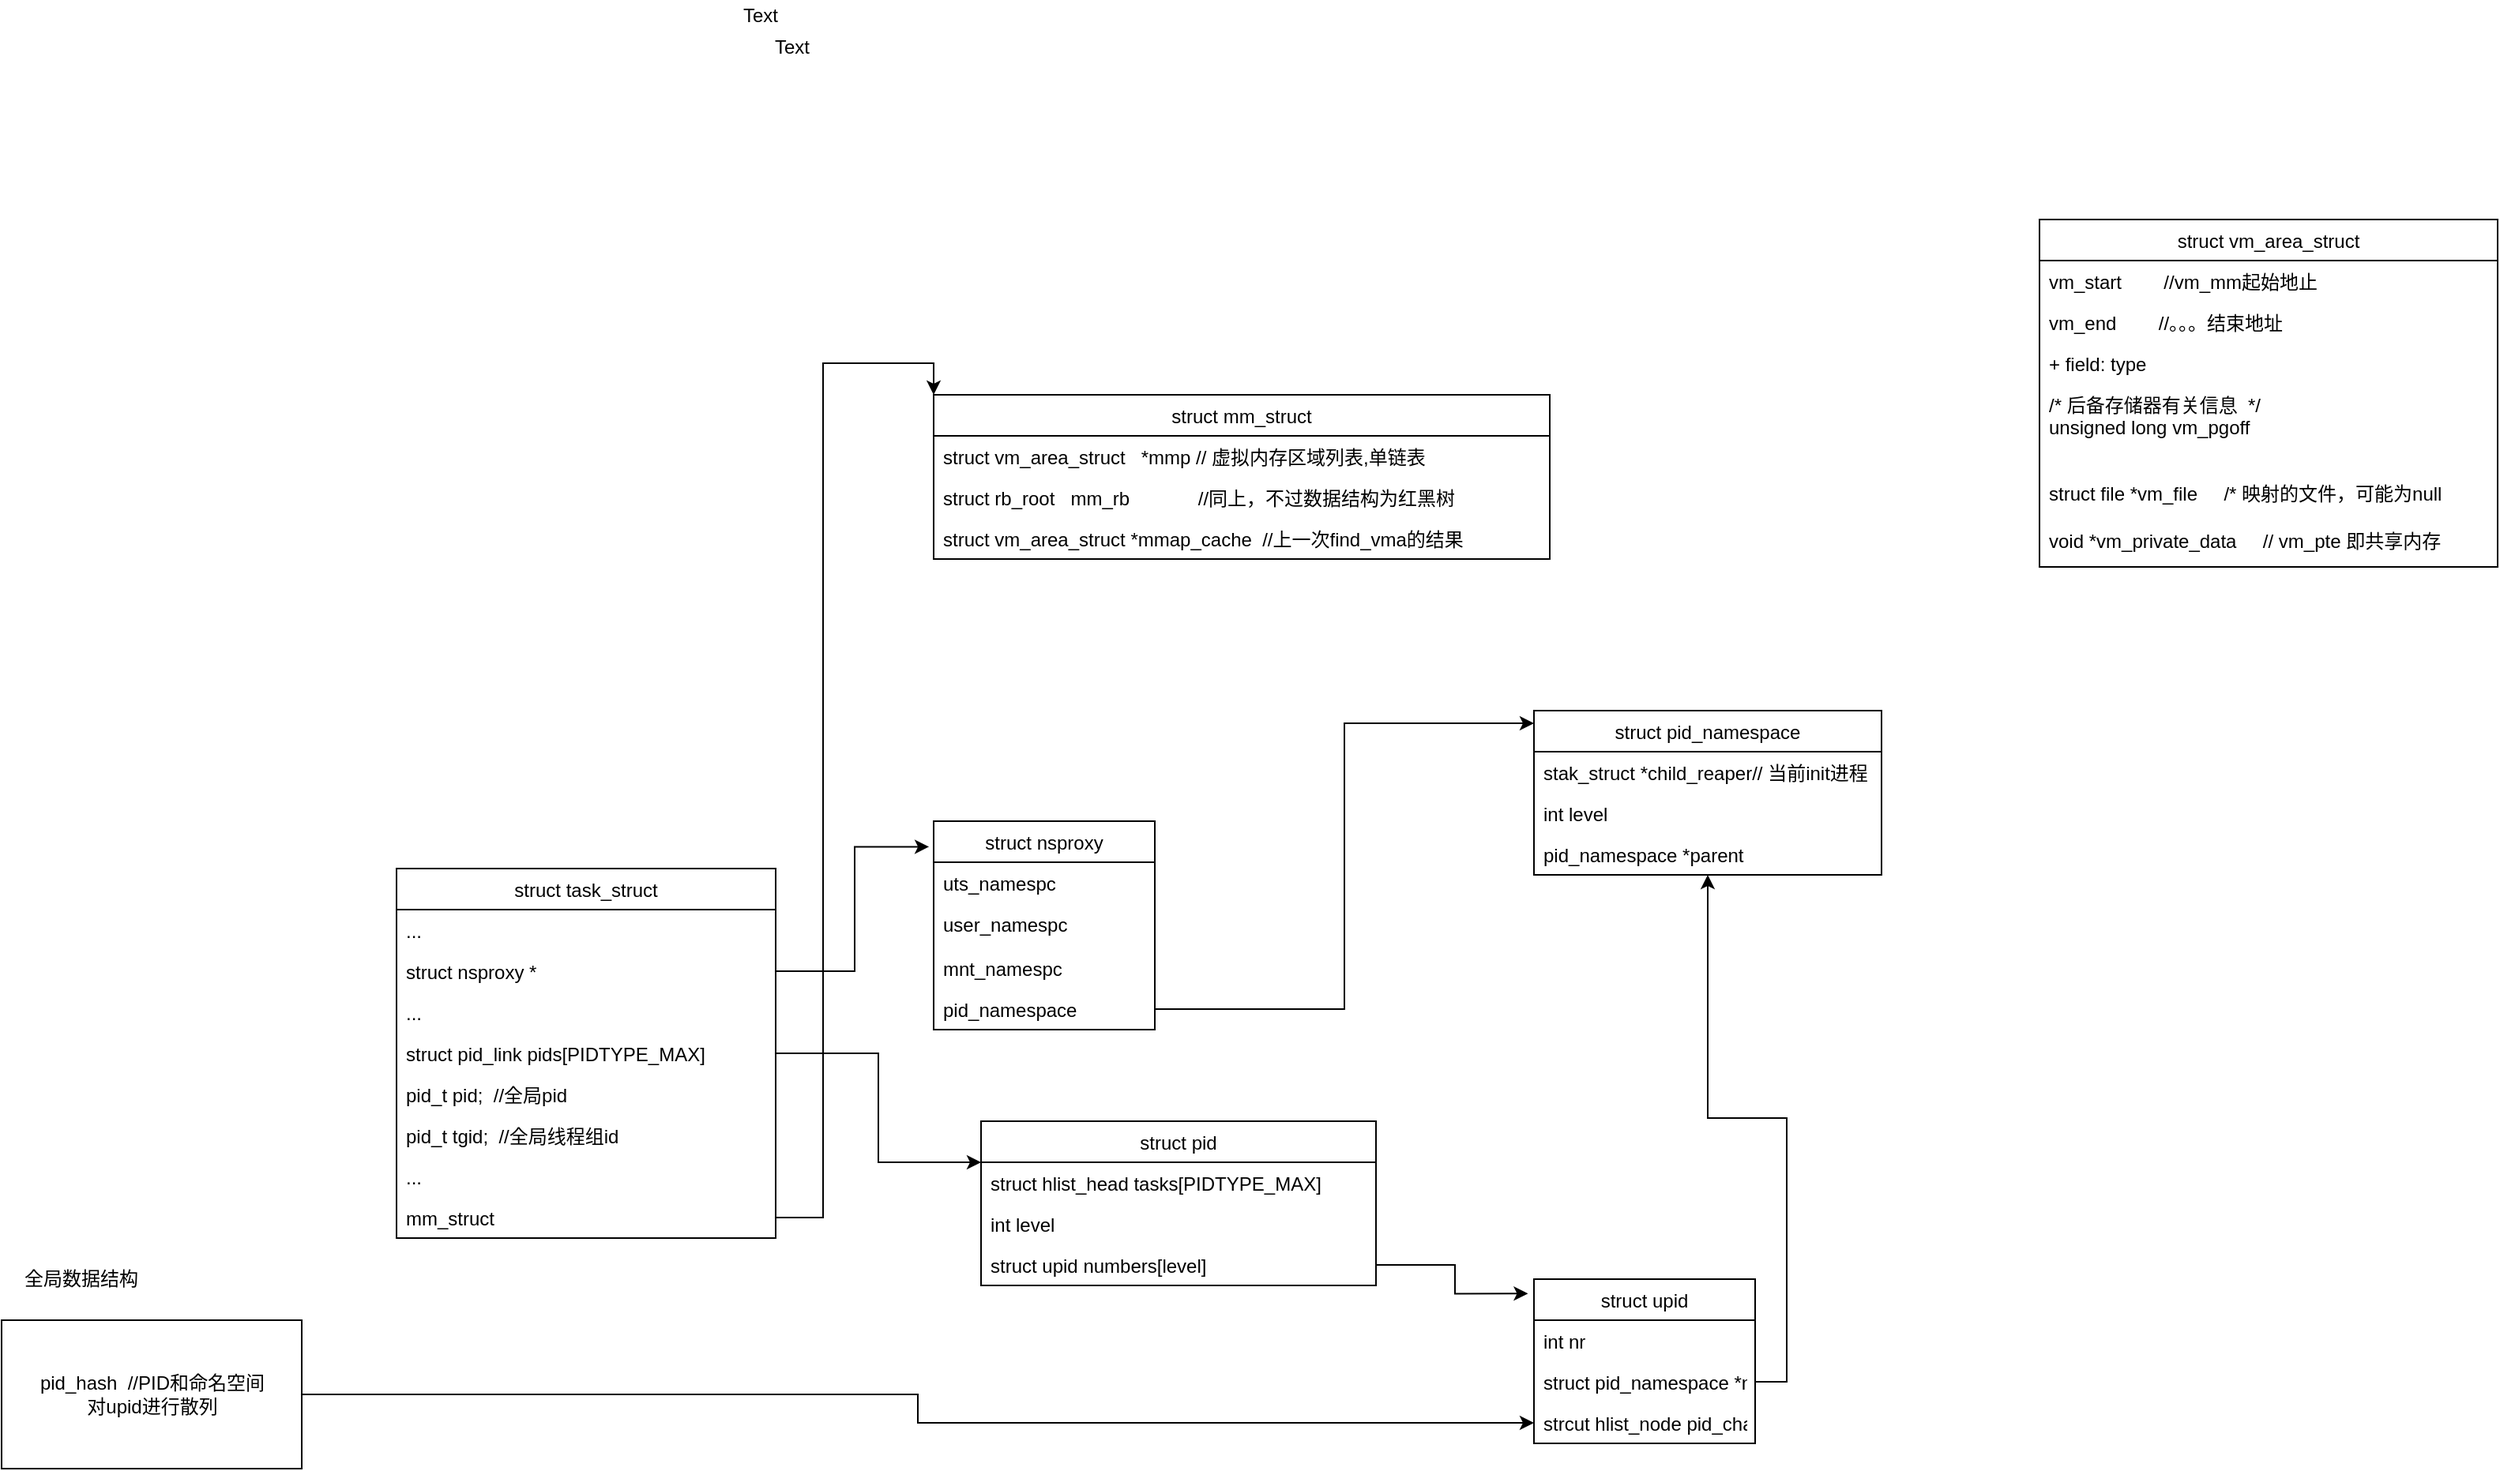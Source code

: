 <mxfile version="13.9.7" type="github">
  <diagram id="C5RBs43oDa-KdzZeNtuy" name="Page-1">
    <mxGraphModel dx="489" dy="4938" grid="1" gridSize="10" guides="1" tooltips="1" connect="1" arrows="1" fold="1" page="1" pageScale="1" pageWidth="3300" pageHeight="4681" math="0" shadow="0">
      <root>
        <mxCell id="WIyWlLk6GJQsqaUBKTNV-0" />
        <mxCell id="WIyWlLk6GJQsqaUBKTNV-1" parent="WIyWlLk6GJQsqaUBKTNV-0" />
        <mxCell id="dKDr6FrgK2aE0evOxe14-29" value="struct nsproxy" style="swimlane;fontStyle=0;childLayout=stackLayout;horizontal=1;startSize=26;fillColor=none;horizontalStack=0;resizeParent=1;resizeParentMax=0;resizeLast=0;collapsible=1;marginBottom=0;" parent="WIyWlLk6GJQsqaUBKTNV-1" vertex="1">
          <mxGeometry x="640" y="360" width="140" height="132" as="geometry" />
        </mxCell>
        <mxCell id="dKDr6FrgK2aE0evOxe14-30" value="uts_namespc" style="text;strokeColor=none;fillColor=none;align=left;verticalAlign=top;spacingLeft=4;spacingRight=4;overflow=hidden;rotatable=0;points=[[0,0.5],[1,0.5]];portConstraint=eastwest;" parent="dKDr6FrgK2aE0evOxe14-29" vertex="1">
          <mxGeometry y="26" width="140" height="26" as="geometry" />
        </mxCell>
        <mxCell id="dKDr6FrgK2aE0evOxe14-31" value="user_namespc" style="text;strokeColor=none;fillColor=none;align=left;verticalAlign=top;spacingLeft=4;spacingRight=4;overflow=hidden;rotatable=0;points=[[0,0.5],[1,0.5]];portConstraint=eastwest;" parent="dKDr6FrgK2aE0evOxe14-29" vertex="1">
          <mxGeometry y="52" width="140" height="28" as="geometry" />
        </mxCell>
        <mxCell id="dKDr6FrgK2aE0evOxe14-32" value="mnt_namespc" style="text;strokeColor=none;fillColor=none;align=left;verticalAlign=top;spacingLeft=4;spacingRight=4;overflow=hidden;rotatable=0;points=[[0,0.5],[1,0.5]];portConstraint=eastwest;" parent="dKDr6FrgK2aE0evOxe14-29" vertex="1">
          <mxGeometry y="80" width="140" height="26" as="geometry" />
        </mxCell>
        <mxCell id="dKDr6FrgK2aE0evOxe14-57" value="pid_namespace" style="text;strokeColor=none;fillColor=none;align=left;verticalAlign=top;spacingLeft=4;spacingRight=4;overflow=hidden;rotatable=0;points=[[0,0.5],[1,0.5]];portConstraint=eastwest;" parent="dKDr6FrgK2aE0evOxe14-29" vertex="1">
          <mxGeometry y="106" width="140" height="26" as="geometry" />
        </mxCell>
        <mxCell id="dKDr6FrgK2aE0evOxe14-36" value="struct task_struct" style="swimlane;fontStyle=0;childLayout=stackLayout;horizontal=1;startSize=26;fillColor=none;horizontalStack=0;resizeParent=1;resizeParentMax=0;resizeLast=0;collapsible=1;marginBottom=0;" parent="WIyWlLk6GJQsqaUBKTNV-1" vertex="1">
          <mxGeometry x="300" y="390" width="240" height="234" as="geometry" />
        </mxCell>
        <mxCell id="dKDr6FrgK2aE0evOxe14-37" value="..." style="text;strokeColor=none;fillColor=none;align=left;verticalAlign=top;spacingLeft=4;spacingRight=4;overflow=hidden;rotatable=0;points=[[0,0.5],[1,0.5]];portConstraint=eastwest;" parent="dKDr6FrgK2aE0evOxe14-36" vertex="1">
          <mxGeometry y="26" width="240" height="26" as="geometry" />
        </mxCell>
        <mxCell id="dKDr6FrgK2aE0evOxe14-38" value="struct nsproxy *" style="text;strokeColor=none;fillColor=none;align=left;verticalAlign=top;spacingLeft=4;spacingRight=4;overflow=hidden;rotatable=0;points=[[0,0.5],[1,0.5]];portConstraint=eastwest;" parent="dKDr6FrgK2aE0evOxe14-36" vertex="1">
          <mxGeometry y="52" width="240" height="26" as="geometry" />
        </mxCell>
        <mxCell id="dKDr6FrgK2aE0evOxe14-42" value="..." style="text;strokeColor=none;fillColor=none;align=left;verticalAlign=top;spacingLeft=4;spacingRight=4;overflow=hidden;rotatable=0;points=[[0,0.5],[1,0.5]];portConstraint=eastwest;" parent="dKDr6FrgK2aE0evOxe14-36" vertex="1">
          <mxGeometry y="78" width="240" height="26" as="geometry" />
        </mxCell>
        <mxCell id="dKDr6FrgK2aE0evOxe14-43" value="struct pid_link pids[PIDTYPE_MAX]" style="text;strokeColor=none;fillColor=none;align=left;verticalAlign=top;spacingLeft=4;spacingRight=4;overflow=hidden;rotatable=0;points=[[0,0.5],[1,0.5]];portConstraint=eastwest;" parent="dKDr6FrgK2aE0evOxe14-36" vertex="1">
          <mxGeometry y="104" width="240" height="26" as="geometry" />
        </mxCell>
        <mxCell id="dKDr6FrgK2aE0evOxe14-45" value="pid_t pid;  //全局pid" style="text;strokeColor=none;fillColor=none;align=left;verticalAlign=top;spacingLeft=4;spacingRight=4;overflow=hidden;rotatable=0;points=[[0,0.5],[1,0.5]];portConstraint=eastwest;" parent="dKDr6FrgK2aE0evOxe14-36" vertex="1">
          <mxGeometry y="130" width="240" height="26" as="geometry" />
        </mxCell>
        <mxCell id="dKDr6FrgK2aE0evOxe14-44" value="pid_t tgid;  //全局线程组id" style="text;strokeColor=none;fillColor=none;align=left;verticalAlign=top;spacingLeft=4;spacingRight=4;overflow=hidden;rotatable=0;points=[[0,0.5],[1,0.5]];portConstraint=eastwest;" parent="dKDr6FrgK2aE0evOxe14-36" vertex="1">
          <mxGeometry y="156" width="240" height="26" as="geometry" />
        </mxCell>
        <mxCell id="RFTl1F0F4lwMHIRzqbBX-0" value="..." style="text;strokeColor=none;fillColor=none;align=left;verticalAlign=top;spacingLeft=4;spacingRight=4;overflow=hidden;rotatable=0;points=[[0,0.5],[1,0.5]];portConstraint=eastwest;" vertex="1" parent="dKDr6FrgK2aE0evOxe14-36">
          <mxGeometry y="182" width="240" height="26" as="geometry" />
        </mxCell>
        <mxCell id="dKDr6FrgK2aE0evOxe14-39" value="mm_struct" style="text;strokeColor=none;fillColor=none;align=left;verticalAlign=top;spacingLeft=4;spacingRight=4;overflow=hidden;rotatable=0;points=[[0,0.5],[1,0.5]];portConstraint=eastwest;" parent="dKDr6FrgK2aE0evOxe14-36" vertex="1">
          <mxGeometry y="208" width="240" height="26" as="geometry" />
        </mxCell>
        <mxCell id="dKDr6FrgK2aE0evOxe14-40" style="edgeStyle=orthogonalEdgeStyle;rounded=0;orthogonalLoop=1;jettySize=auto;html=1;exitX=1;exitY=0.5;exitDx=0;exitDy=0;entryX=-0.021;entryY=0.123;entryDx=0;entryDy=0;entryPerimeter=0;" parent="WIyWlLk6GJQsqaUBKTNV-1" source="dKDr6FrgK2aE0evOxe14-38" target="dKDr6FrgK2aE0evOxe14-29" edge="1">
          <mxGeometry relative="1" as="geometry" />
        </mxCell>
        <mxCell id="dKDr6FrgK2aE0evOxe14-46" value="struct pid" style="swimlane;fontStyle=0;childLayout=stackLayout;horizontal=1;startSize=26;fillColor=none;horizontalStack=0;resizeParent=1;resizeParentMax=0;resizeLast=0;collapsible=1;marginBottom=0;" parent="WIyWlLk6GJQsqaUBKTNV-1" vertex="1">
          <mxGeometry x="670" y="550" width="250" height="104" as="geometry" />
        </mxCell>
        <mxCell id="dKDr6FrgK2aE0evOxe14-48" value="struct hlist_head tasks[PIDTYPE_MAX]&#xa;" style="text;strokeColor=none;fillColor=none;align=left;verticalAlign=top;spacingLeft=4;spacingRight=4;overflow=hidden;rotatable=0;points=[[0,0.5],[1,0.5]];portConstraint=eastwest;" parent="dKDr6FrgK2aE0evOxe14-46" vertex="1">
          <mxGeometry y="26" width="250" height="26" as="geometry" />
        </mxCell>
        <mxCell id="dKDr6FrgK2aE0evOxe14-54" value="int level" style="text;strokeColor=none;fillColor=none;align=left;verticalAlign=top;spacingLeft=4;spacingRight=4;overflow=hidden;rotatable=0;points=[[0,0.5],[1,0.5]];portConstraint=eastwest;" parent="dKDr6FrgK2aE0evOxe14-46" vertex="1">
          <mxGeometry y="52" width="250" height="26" as="geometry" />
        </mxCell>
        <mxCell id="dKDr6FrgK2aE0evOxe14-49" value="struct upid numbers[level]" style="text;strokeColor=none;fillColor=none;align=left;verticalAlign=top;spacingLeft=4;spacingRight=4;overflow=hidden;rotatable=0;points=[[0,0.5],[1,0.5]];portConstraint=eastwest;" parent="dKDr6FrgK2aE0evOxe14-46" vertex="1">
          <mxGeometry y="78" width="250" height="26" as="geometry" />
        </mxCell>
        <mxCell id="dKDr6FrgK2aE0evOxe14-53" style="edgeStyle=orthogonalEdgeStyle;rounded=0;orthogonalLoop=1;jettySize=auto;html=1;exitX=1;exitY=0.5;exitDx=0;exitDy=0;entryX=0;entryY=0.25;entryDx=0;entryDy=0;" parent="WIyWlLk6GJQsqaUBKTNV-1" source="dKDr6FrgK2aE0evOxe14-43" target="dKDr6FrgK2aE0evOxe14-46" edge="1">
          <mxGeometry relative="1" as="geometry" />
        </mxCell>
        <mxCell id="dKDr6FrgK2aE0evOxe14-55" value="Text" style="text;html=1;align=center;verticalAlign=middle;resizable=0;points=[];autosize=1;" parent="WIyWlLk6GJQsqaUBKTNV-1" vertex="1">
          <mxGeometry x="530" y="-140" width="40" height="20" as="geometry" />
        </mxCell>
        <mxCell id="dKDr6FrgK2aE0evOxe14-56" value="Text" style="text;html=1;align=center;verticalAlign=middle;resizable=0;points=[];autosize=1;" parent="WIyWlLk6GJQsqaUBKTNV-1" vertex="1">
          <mxGeometry x="510" y="-160" width="40" height="20" as="geometry" />
        </mxCell>
        <mxCell id="dKDr6FrgK2aE0evOxe14-58" value="struct pid_namespace" style="swimlane;fontStyle=0;childLayout=stackLayout;horizontal=1;startSize=26;fillColor=none;horizontalStack=0;resizeParent=1;resizeParentMax=0;resizeLast=0;collapsible=1;marginBottom=0;" parent="WIyWlLk6GJQsqaUBKTNV-1" vertex="1">
          <mxGeometry x="1020" y="290" width="220" height="104" as="geometry" />
        </mxCell>
        <mxCell id="dKDr6FrgK2aE0evOxe14-59" value="stak_struct *child_reaper// 当前init进程" style="text;strokeColor=none;fillColor=none;align=left;verticalAlign=top;spacingLeft=4;spacingRight=4;overflow=hidden;rotatable=0;points=[[0,0.5],[1,0.5]];portConstraint=eastwest;" parent="dKDr6FrgK2aE0evOxe14-58" vertex="1">
          <mxGeometry y="26" width="220" height="26" as="geometry" />
        </mxCell>
        <mxCell id="dKDr6FrgK2aE0evOxe14-60" value="int level" style="text;strokeColor=none;fillColor=none;align=left;verticalAlign=top;spacingLeft=4;spacingRight=4;overflow=hidden;rotatable=0;points=[[0,0.5],[1,0.5]];portConstraint=eastwest;" parent="dKDr6FrgK2aE0evOxe14-58" vertex="1">
          <mxGeometry y="52" width="220" height="26" as="geometry" />
        </mxCell>
        <mxCell id="dKDr6FrgK2aE0evOxe14-61" value="pid_namespace *parent" style="text;strokeColor=none;fillColor=none;align=left;verticalAlign=top;spacingLeft=4;spacingRight=4;overflow=hidden;rotatable=0;points=[[0,0.5],[1,0.5]];portConstraint=eastwest;" parent="dKDr6FrgK2aE0evOxe14-58" vertex="1">
          <mxGeometry y="78" width="220" height="26" as="geometry" />
        </mxCell>
        <mxCell id="dKDr6FrgK2aE0evOxe14-63" style="edgeStyle=orthogonalEdgeStyle;rounded=0;orthogonalLoop=1;jettySize=auto;html=1;exitX=1;exitY=0.5;exitDx=0;exitDy=0;entryX=0;entryY=0.077;entryDx=0;entryDy=0;entryPerimeter=0;" parent="WIyWlLk6GJQsqaUBKTNV-1" source="dKDr6FrgK2aE0evOxe14-57" target="dKDr6FrgK2aE0evOxe14-58" edge="1">
          <mxGeometry relative="1" as="geometry" />
        </mxCell>
        <mxCell id="dKDr6FrgK2aE0evOxe14-64" value="struct upid" style="swimlane;fontStyle=0;childLayout=stackLayout;horizontal=1;startSize=26;fillColor=none;horizontalStack=0;resizeParent=1;resizeParentMax=0;resizeLast=0;collapsible=1;marginBottom=0;" parent="WIyWlLk6GJQsqaUBKTNV-1" vertex="1">
          <mxGeometry x="1020" y="650" width="140" height="104" as="geometry" />
        </mxCell>
        <mxCell id="dKDr6FrgK2aE0evOxe14-65" value="int nr" style="text;strokeColor=none;fillColor=none;align=left;verticalAlign=top;spacingLeft=4;spacingRight=4;overflow=hidden;rotatable=0;points=[[0,0.5],[1,0.5]];portConstraint=eastwest;" parent="dKDr6FrgK2aE0evOxe14-64" vertex="1">
          <mxGeometry y="26" width="140" height="26" as="geometry" />
        </mxCell>
        <mxCell id="dKDr6FrgK2aE0evOxe14-66" value="struct pid_namespace *ns" style="text;strokeColor=none;fillColor=none;align=left;verticalAlign=top;spacingLeft=4;spacingRight=4;overflow=hidden;rotatable=0;points=[[0,0.5],[1,0.5]];portConstraint=eastwest;" parent="dKDr6FrgK2aE0evOxe14-64" vertex="1">
          <mxGeometry y="52" width="140" height="26" as="geometry" />
        </mxCell>
        <mxCell id="dKDr6FrgK2aE0evOxe14-67" value="strcut hlist_node pid_chain" style="text;strokeColor=none;fillColor=none;align=left;verticalAlign=top;spacingLeft=4;spacingRight=4;overflow=hidden;rotatable=0;points=[[0,0.5],[1,0.5]];portConstraint=eastwest;" parent="dKDr6FrgK2aE0evOxe14-64" vertex="1">
          <mxGeometry y="78" width="140" height="26" as="geometry" />
        </mxCell>
        <mxCell id="dKDr6FrgK2aE0evOxe14-70" style="edgeStyle=orthogonalEdgeStyle;rounded=0;orthogonalLoop=1;jettySize=auto;html=1;exitX=1;exitY=0.5;exitDx=0;exitDy=0;" parent="WIyWlLk6GJQsqaUBKTNV-1" source="dKDr6FrgK2aE0evOxe14-66" target="dKDr6FrgK2aE0evOxe14-58" edge="1">
          <mxGeometry relative="1" as="geometry" />
        </mxCell>
        <mxCell id="dKDr6FrgK2aE0evOxe14-71" style="edgeStyle=orthogonalEdgeStyle;rounded=0;orthogonalLoop=1;jettySize=auto;html=1;exitX=1;exitY=0.5;exitDx=0;exitDy=0;entryX=-0.027;entryY=0.088;entryDx=0;entryDy=0;entryPerimeter=0;" parent="WIyWlLk6GJQsqaUBKTNV-1" source="dKDr6FrgK2aE0evOxe14-49" target="dKDr6FrgK2aE0evOxe14-64" edge="1">
          <mxGeometry relative="1" as="geometry" />
        </mxCell>
        <mxCell id="dKDr6FrgK2aE0evOxe14-73" style="edgeStyle=orthogonalEdgeStyle;rounded=0;orthogonalLoop=1;jettySize=auto;html=1;exitX=1;exitY=0.5;exitDx=0;exitDy=0;entryX=0;entryY=0.5;entryDx=0;entryDy=0;" parent="WIyWlLk6GJQsqaUBKTNV-1" source="dKDr6FrgK2aE0evOxe14-72" target="dKDr6FrgK2aE0evOxe14-67" edge="1">
          <mxGeometry relative="1" as="geometry" />
        </mxCell>
        <mxCell id="dKDr6FrgK2aE0evOxe14-72" value="pid_hash &amp;nbsp;//PID和命名空间&lt;br&gt;对upid进行散列" style="html=1;" parent="WIyWlLk6GJQsqaUBKTNV-1" vertex="1">
          <mxGeometry x="50" y="676" width="190" height="94" as="geometry" />
        </mxCell>
        <mxCell id="dKDr6FrgK2aE0evOxe14-74" value="全局数据结构" style="text;html=1;align=center;verticalAlign=middle;resizable=0;points=[];autosize=1;" parent="WIyWlLk6GJQsqaUBKTNV-1" vertex="1">
          <mxGeometry x="55" y="640" width="90" height="20" as="geometry" />
        </mxCell>
        <mxCell id="RFTl1F0F4lwMHIRzqbBX-1" value="struct mm_struct" style="swimlane;fontStyle=0;childLayout=stackLayout;horizontal=1;startSize=26;fillColor=none;horizontalStack=0;resizeParent=1;resizeParentMax=0;resizeLast=0;collapsible=1;marginBottom=0;" vertex="1" parent="WIyWlLk6GJQsqaUBKTNV-1">
          <mxGeometry x="640" y="90" width="390" height="104" as="geometry" />
        </mxCell>
        <mxCell id="RFTl1F0F4lwMHIRzqbBX-2" value="struct vm_area_struct   *mmp // 虚拟内存区域列表,单链表" style="text;strokeColor=none;fillColor=none;align=left;verticalAlign=top;spacingLeft=4;spacingRight=4;overflow=hidden;rotatable=0;points=[[0,0.5],[1,0.5]];portConstraint=eastwest;" vertex="1" parent="RFTl1F0F4lwMHIRzqbBX-1">
          <mxGeometry y="26" width="390" height="26" as="geometry" />
        </mxCell>
        <mxCell id="RFTl1F0F4lwMHIRzqbBX-3" value="struct rb_root   mm_rb             //同上，不过数据结构为红黑树" style="text;strokeColor=none;fillColor=none;align=left;verticalAlign=top;spacingLeft=4;spacingRight=4;overflow=hidden;rotatable=0;points=[[0,0.5],[1,0.5]];portConstraint=eastwest;" vertex="1" parent="RFTl1F0F4lwMHIRzqbBX-1">
          <mxGeometry y="52" width="390" height="26" as="geometry" />
        </mxCell>
        <mxCell id="RFTl1F0F4lwMHIRzqbBX-4" value="struct vm_area_struct *mmap_cache  //上一次find_vma的结果 " style="text;strokeColor=none;fillColor=none;align=left;verticalAlign=top;spacingLeft=4;spacingRight=4;overflow=hidden;rotatable=0;points=[[0,0.5],[1,0.5]];portConstraint=eastwest;" vertex="1" parent="RFTl1F0F4lwMHIRzqbBX-1">
          <mxGeometry y="78" width="390" height="26" as="geometry" />
        </mxCell>
        <mxCell id="RFTl1F0F4lwMHIRzqbBX-5" style="edgeStyle=orthogonalEdgeStyle;rounded=0;orthogonalLoop=1;jettySize=auto;html=1;entryX=0;entryY=0;entryDx=0;entryDy=0;" edge="1" parent="WIyWlLk6GJQsqaUBKTNV-1" source="dKDr6FrgK2aE0evOxe14-39" target="RFTl1F0F4lwMHIRzqbBX-1">
          <mxGeometry relative="1" as="geometry">
            <Array as="points">
              <mxPoint x="570" y="611" />
              <mxPoint x="570" y="70" />
              <mxPoint x="640" y="70" />
            </Array>
          </mxGeometry>
        </mxCell>
        <mxCell id="RFTl1F0F4lwMHIRzqbBX-6" value="struct vm_area_struct" style="swimlane;fontStyle=0;childLayout=stackLayout;horizontal=1;startSize=26;fillColor=none;horizontalStack=0;resizeParent=1;resizeParentMax=0;resizeLast=0;collapsible=1;marginBottom=0;" vertex="1" parent="WIyWlLk6GJQsqaUBKTNV-1">
          <mxGeometry x="1340" y="-21" width="290" height="220" as="geometry" />
        </mxCell>
        <mxCell id="RFTl1F0F4lwMHIRzqbBX-7" value="vm_start        //vm_mm起始地止" style="text;strokeColor=none;fillColor=none;align=left;verticalAlign=top;spacingLeft=4;spacingRight=4;overflow=hidden;rotatable=0;points=[[0,0.5],[1,0.5]];portConstraint=eastwest;" vertex="1" parent="RFTl1F0F4lwMHIRzqbBX-6">
          <mxGeometry y="26" width="290" height="26" as="geometry" />
        </mxCell>
        <mxCell id="RFTl1F0F4lwMHIRzqbBX-8" value="vm_end        //。。。结束地址" style="text;strokeColor=none;fillColor=none;align=left;verticalAlign=top;spacingLeft=4;spacingRight=4;overflow=hidden;rotatable=0;points=[[0,0.5],[1,0.5]];portConstraint=eastwest;" vertex="1" parent="RFTl1F0F4lwMHIRzqbBX-6">
          <mxGeometry y="52" width="290" height="26" as="geometry" />
        </mxCell>
        <mxCell id="RFTl1F0F4lwMHIRzqbBX-10" value="+ field: type" style="text;strokeColor=none;fillColor=none;align=left;verticalAlign=top;spacingLeft=4;spacingRight=4;overflow=hidden;rotatable=0;points=[[0,0.5],[1,0.5]];portConstraint=eastwest;" vertex="1" parent="RFTl1F0F4lwMHIRzqbBX-6">
          <mxGeometry y="78" width="290" height="26" as="geometry" />
        </mxCell>
        <mxCell id="RFTl1F0F4lwMHIRzqbBX-11" value="/* 后备存储器有关信息  */&#xa;unsigned long vm_pgoff" style="text;strokeColor=none;fillColor=none;align=left;verticalAlign=top;spacingLeft=4;spacingRight=4;overflow=hidden;rotatable=0;points=[[0,0.5],[1,0.5]];portConstraint=eastwest;" vertex="1" parent="RFTl1F0F4lwMHIRzqbBX-6">
          <mxGeometry y="104" width="290" height="56" as="geometry" />
        </mxCell>
        <mxCell id="RFTl1F0F4lwMHIRzqbBX-12" value="struct file *vm_file     /* 映射的文件，可能为null" style="text;strokeColor=none;fillColor=none;align=left;verticalAlign=top;spacingLeft=4;spacingRight=4;overflow=hidden;rotatable=0;points=[[0,0.5],[1,0.5]];portConstraint=eastwest;" vertex="1" parent="RFTl1F0F4lwMHIRzqbBX-6">
          <mxGeometry y="160" width="290" height="30" as="geometry" />
        </mxCell>
        <mxCell id="RFTl1F0F4lwMHIRzqbBX-9" value="void *vm_private_data     // vm_pte 即共享内存" style="text;strokeColor=none;fillColor=none;align=left;verticalAlign=top;spacingLeft=4;spacingRight=4;overflow=hidden;rotatable=0;points=[[0,0.5],[1,0.5]];portConstraint=eastwest;" vertex="1" parent="RFTl1F0F4lwMHIRzqbBX-6">
          <mxGeometry y="190" width="290" height="30" as="geometry" />
        </mxCell>
      </root>
    </mxGraphModel>
  </diagram>
</mxfile>
